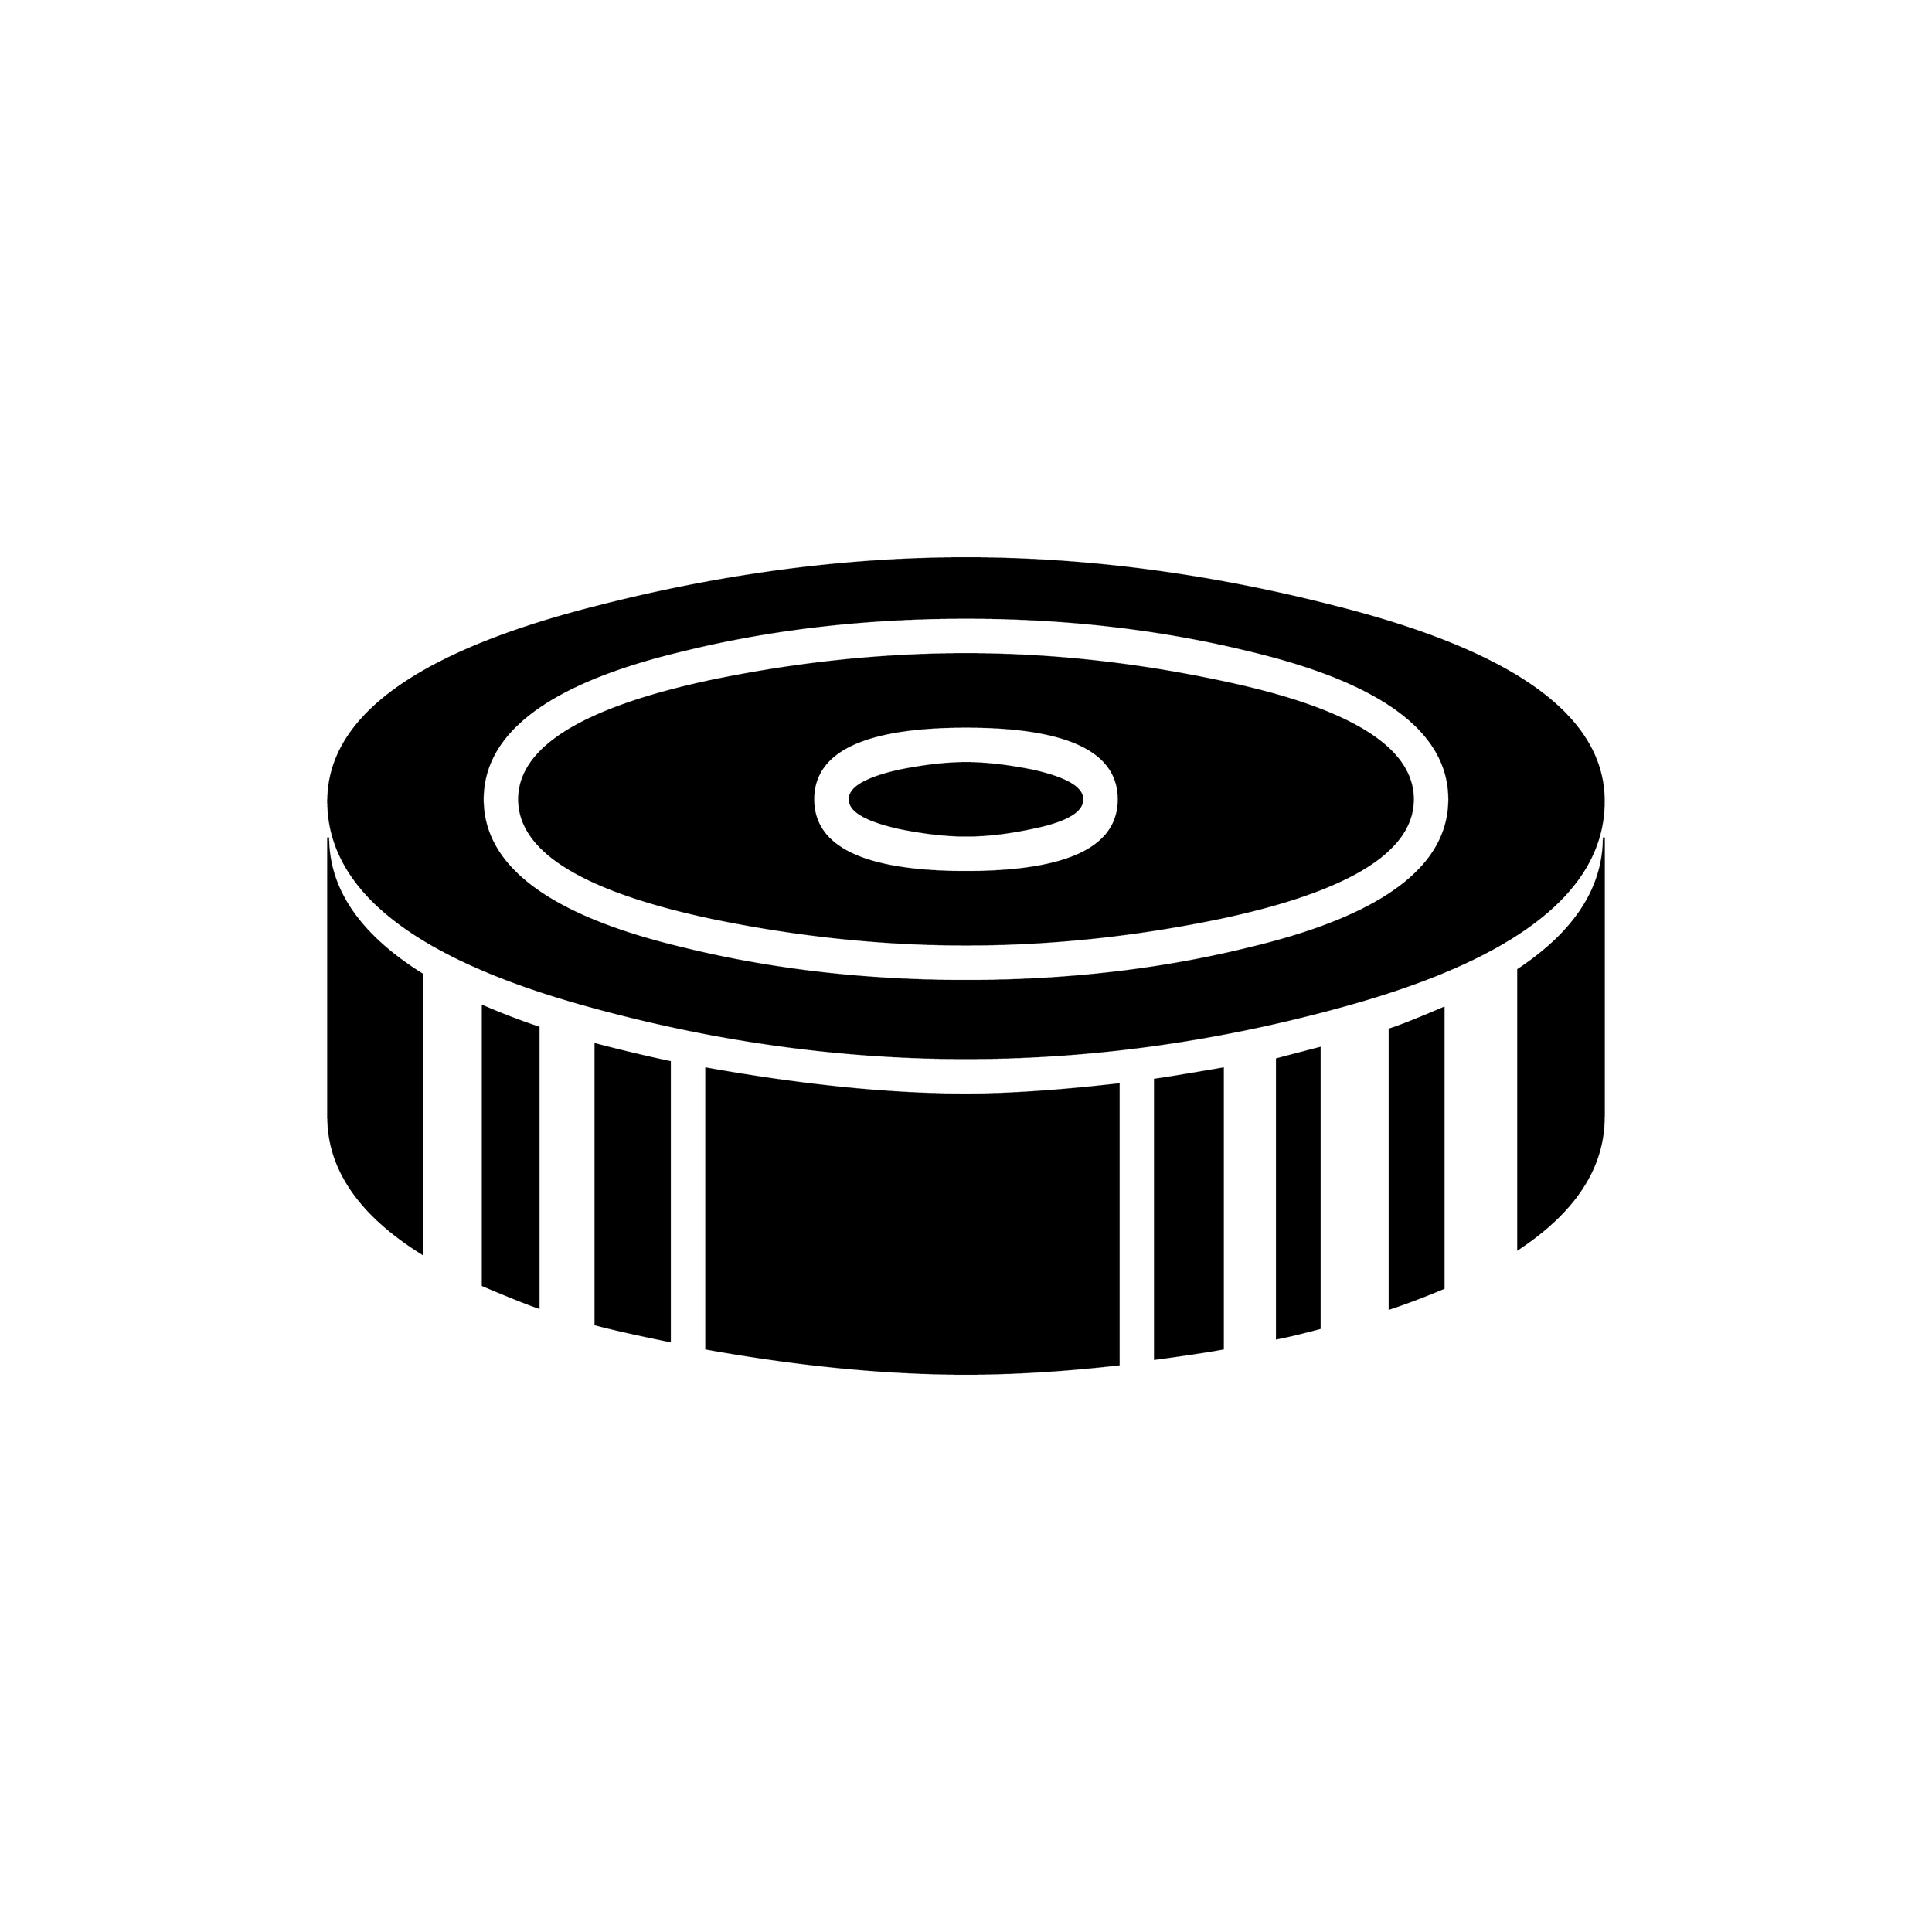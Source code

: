 


\begin{tikzpicture}[y=0.80pt, x=0.80pt, yscale=-1.0, xscale=1.0, inner sep=0pt, outer sep=0pt]
\begin{scope}[shift={(100.0,1706.0)},nonzero rule]
  \path[draw=.,fill=.,line width=1.600pt] (1709.0,-420.0) ..
    controls (1709.0,-366.0) and (1678.333,-318.667) ..
    (1617.0,-278.0) -- (1617.0,-578.0) .. controls
    (1678.333,-618.667) and (1709.0,-666.0) .. (1709.0,-720.0) --
    (1709.0,-420.0) -- cycle(1537.0,-236.0) .. controls
    (1516.333,-227.333) and (1497.0,-220.0) .. (1479.0,-214.0) --
    (1479.0,-514.0) .. controls (1489.667,-517.333) and
    (1509.0,-525.0) .. (1537.0,-537.0) -- (1537.0,-236.0) --
    cycle(1709.0,-759.0) .. controls (1709.0,-663.0) and
    (1614.333,-589.333) .. (1425.0,-538.0) .. controls
    (1291.0,-501.333) and (1157.333,-483.0) .. (1024.0,-483.0) ..
    controls (890.667,-483.0) and (757.0,-501.333) .. (623.0,-538.0)
    .. controls (433.667,-589.333) and (339.0,-663.0) ..
    (339.0,-759.0) .. controls (339.0,-849.667) and (435.333,-919.333)
    .. (628.0,-968.0) .. controls (763.333,-1002.667) and
    (895.333,-1020.0) .. (1024.0,-1020.0) .. controls
    (1152.667,-1020.0) and (1284.667,-1002.667) .. (1420.0,-968.0) ..
    controls (1612.667,-919.333) and (1709.0,-849.667) ..
    (1709.0,-759.0) -- cycle(1404.0,-193.0) .. controls
    (1384.0,-187.667) and (1368.667,-184.0) .. (1358.0,-182.0) --
    (1358.0,-482.0) .. controls (1368.0,-484.667) and
    (1383.333,-488.667) .. (1404.0,-494.0) -- (1404.0,-193.0) --
    cycle(1300.0,-171.0) .. controls (1281.333,-167.667) and
    (1257.0,-164.0) .. (1227.0,-160.0) -- (1227.0,-460.0) ..
    controls (1241.0,-462.0) and (1265.333,-466.0) ..
    (1300.0,-472.0) -- (1300.0,-171.0) -- cycle(1188.0,-154.0)
    .. controls (1129.333,-147.333) and (1074.667,-144.0) ..
    (1024.0,-144.0) .. controls (938.667,-144.0) and
    (845.667,-153.0) .. (745.0,-171.0) -- (745.0,-472.0) ..
    controls (849.667,-453.333) and (942.667,-444.0) ..
    (1024.0,-444.0) .. controls (1068.667,-444.0) and
    (1123.333,-447.667) .. (1188.0,-455.0) -- (1188.0,-154.0) --
    cycle(706.0,-179.0) .. controls (670.0,-186.333) and
    (643.333,-192.333) .. (626.0,-197.0) -- (626.0,-498.0) ..
    controls (654.0,-490.667) and (680.667,-484.333) .. (706.0,-479.0)
    -- (706.0,-179.0) -- cycle(565.0,-215.0) .. controls
    (551.667,-219.667) and (531.667,-227.667) .. (505.0,-239.0) --
    (505.0,-539.0) .. controls (525.0,-530.333) and (545.0,-522.667)
    .. (565.0,-516.0) -- (565.0,-215.0) -- cycle(440.0,-273.0)
    .. controls (372.667,-315.0) and (339.0,-364.0) ..
    (339.0,-420.0) -- (339.0,-720.0) .. controls (339.0,-664.0)
    and (372.667,-615.0) .. (440.0,-573.0) -- (440.0,-273.0) --
    cycle(1543.0,-761.0) .. controls (1543.0,-833.667) and
    (1471.333,-887.0) .. (1328.0,-921.0) .. controls
    (1232.667,-944.333) and (1131.333,-956.0) .. (1024.0,-956.0) ..
    controls (916.0,-956.0) and (814.667,-944.333) .. (720.0,-921.0)
    .. controls (576.667,-887.0) and (505.0,-833.667) ..
    (505.0,-761.0) .. controls (505.0,-688.333) and (576.667,-635.0)
    .. (720.0,-601.0) .. controls (814.667,-577.667) and
    (916.0,-566.0) .. (1024.0,-566.0) .. controls
    (1132.0,-566.0) and (1233.333,-577.667) .. (1328.0,-601.0) ..
    controls (1471.333,-635.0) and (1543.0,-688.333) ..
    (1543.0,-761.0) -- cycle(1504.0,-761.0) .. controls
    (1504.0,-705.667) and (1435.667,-663.333) .. (1299.0,-634.0) ..
    controls (1206.333,-614.667) and (1114.667,-605.0) ..
    (1024.0,-605.0) .. controls (933.333,-605.0) and
    (841.667,-614.667) .. (749.0,-634.0) .. controls (612.333,-663.333)
    and (544.0,-705.667) .. (544.0,-761.0) .. controls
    (544.0,-816.333) and (612.333,-858.667) .. (749.0,-888.0) ..
    controls (841.667,-907.333) and (933.333,-917.0) ..
    (1024.0,-917.0) .. controls (1114.667,-917.0) and
    (1206.667,-907.0) .. (1300.0,-887.0) .. controls
    (1436.0,-858.333) and (1504.0,-816.333) .. (1504.0,-761.0) --
    cycle(1188.0,-761.0) .. controls (1188.0,-813.0) and
    (1133.333,-839.0) .. (1024.0,-839.0) .. controls
    (914.667,-839.0) and (860.0,-813.0) .. (860.0,-761.0) ..
    controls (860.0,-709.0) and (914.667,-683.0) ..
    (1024.0,-683.0) .. controls (1133.333,-683.0) and
    (1188.0,-709.0) .. (1188.0,-761.0) -- cycle(1149.0,-761.0)
    .. controls (1149.0,-747.667) and (1130.667,-737.333) ..
    (1094.0,-730.0) .. controls (1068.667,-724.667) and
    (1045.333,-722.0) .. (1024.0,-722.0) .. controls
    (1003.333,-722.0) and (979.667,-724.667) .. (953.0,-730.0) ..
    controls (917.0,-738.0) and (899.0,-748.333) .. (899.0,-761.0)
    .. controls (899.0,-773.667) and (917.0,-784.0) ..
    (953.0,-792.0) .. controls (979.667,-797.333) and
    (1003.333,-800.0) .. (1024.0,-800.0) .. controls
    (1044.667,-800.0) and (1068.333,-797.333) .. (1095.0,-792.0) ..
    controls (1131.0,-784.0) and (1149.0,-773.667) ..
    (1149.0,-761.0) -- cycle(2048.0,-1606.0) -- (2048.0,-1606.0)
    -- cycle(0.0,-1606.0) -- (0.0,-1606.0) --
    cycle(2048.0,442.0) -- (2048.0,442.0) -- cycle(0.0,442.0) --
    (0.0,442.0) -- cycle;
\end{scope}

\end{tikzpicture}

